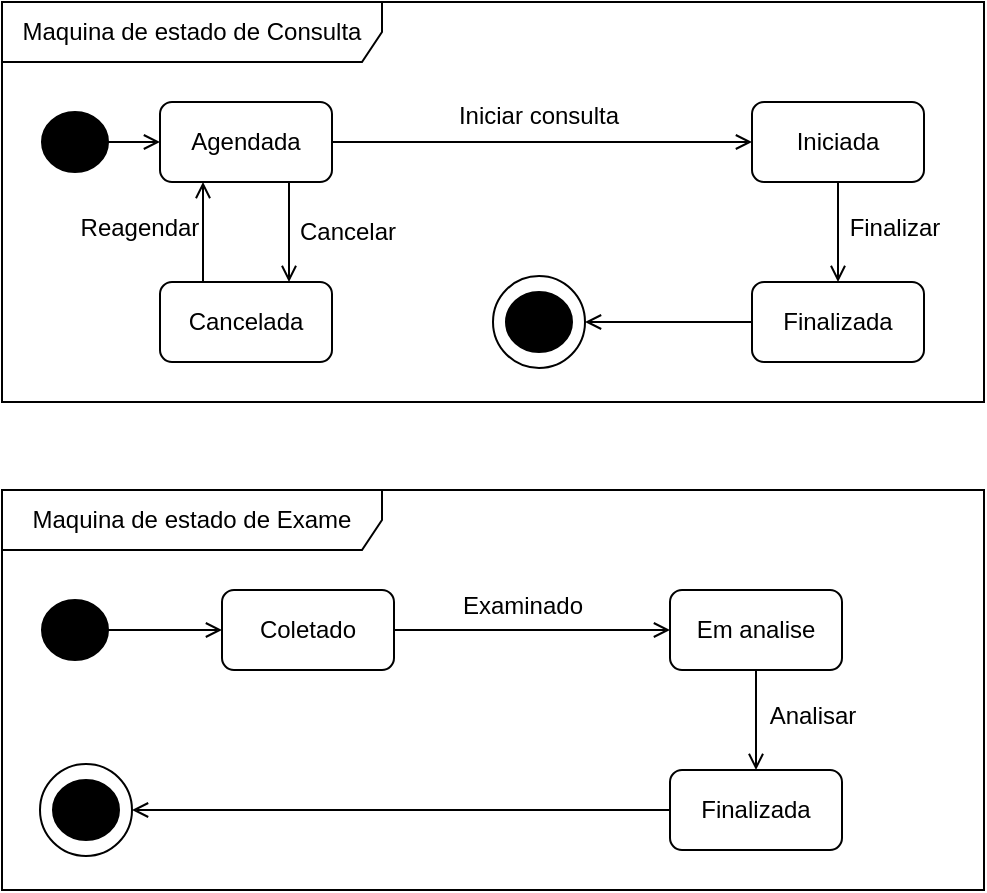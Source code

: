 <mxfile version="21.7.0" type="github">
  <diagram name="Página-1" id="iXf_D6uzkqV6S4iV9w4Z">
    <mxGraphModel dx="2074" dy="792" grid="0" gridSize="10" guides="1" tooltips="1" connect="1" arrows="1" fold="1" page="1" pageScale="1" pageWidth="827" pageHeight="1169" math="0" shadow="0">
      <root>
        <mxCell id="0" />
        <mxCell id="1" parent="0" />
        <mxCell id="0Q-uGqDb0p1iL_2HCWXr-41" value="Maquina de estado de Consulta" style="shape=umlFrame;whiteSpace=wrap;html=1;pointerEvents=0;width=190;height=30;" parent="1" vertex="1">
          <mxGeometry x="90" y="25" width="491" height="200" as="geometry" />
        </mxCell>
        <mxCell id="0Q-uGqDb0p1iL_2HCWXr-42" style="edgeStyle=orthogonalEdgeStyle;rounded=0;orthogonalLoop=1;jettySize=auto;html=1;endArrow=open;endFill=0;" parent="1" source="0Q-uGqDb0p1iL_2HCWXr-44" target="0Q-uGqDb0p1iL_2HCWXr-46" edge="1">
          <mxGeometry relative="1" as="geometry" />
        </mxCell>
        <mxCell id="0Q-uGqDb0p1iL_2HCWXr-55" style="edgeStyle=orthogonalEdgeStyle;rounded=0;orthogonalLoop=1;jettySize=auto;html=1;entryX=0.75;entryY=0;entryDx=0;entryDy=0;endArrow=open;endFill=0;" parent="1" source="0Q-uGqDb0p1iL_2HCWXr-44" target="0Q-uGqDb0p1iL_2HCWXr-48" edge="1">
          <mxGeometry relative="1" as="geometry">
            <Array as="points">
              <mxPoint x="234" y="140" />
            </Array>
          </mxGeometry>
        </mxCell>
        <mxCell id="0Q-uGqDb0p1iL_2HCWXr-44" value="Agendada" style="rounded=1;whiteSpace=wrap;html=1;" parent="1" vertex="1">
          <mxGeometry x="169" y="75" width="86" height="40" as="geometry" />
        </mxCell>
        <mxCell id="0Q-uGqDb0p1iL_2HCWXr-45" style="edgeStyle=orthogonalEdgeStyle;rounded=0;orthogonalLoop=1;jettySize=auto;html=1;endArrow=open;endFill=0;" parent="1" source="0Q-uGqDb0p1iL_2HCWXr-46" target="0Q-uGqDb0p1iL_2HCWXr-47" edge="1">
          <mxGeometry relative="1" as="geometry" />
        </mxCell>
        <mxCell id="0Q-uGqDb0p1iL_2HCWXr-46" value="Iniciada" style="rounded=1;whiteSpace=wrap;html=1;" parent="1" vertex="1">
          <mxGeometry x="465" y="75" width="86" height="40" as="geometry" />
        </mxCell>
        <mxCell id="0Q-uGqDb0p1iL_2HCWXr-60" style="edgeStyle=orthogonalEdgeStyle;rounded=0;orthogonalLoop=1;jettySize=auto;html=1;entryX=1;entryY=0.5;entryDx=0;entryDy=0;endArrow=open;endFill=0;" parent="1" source="0Q-uGqDb0p1iL_2HCWXr-47" target="0Q-uGqDb0p1iL_2HCWXr-58" edge="1">
          <mxGeometry relative="1" as="geometry" />
        </mxCell>
        <mxCell id="0Q-uGqDb0p1iL_2HCWXr-47" value="Finalizada" style="rounded=1;whiteSpace=wrap;html=1;" parent="1" vertex="1">
          <mxGeometry x="465" y="165" width="86" height="40" as="geometry" />
        </mxCell>
        <mxCell id="0Q-uGqDb0p1iL_2HCWXr-54" style="edgeStyle=orthogonalEdgeStyle;rounded=0;orthogonalLoop=1;jettySize=auto;html=1;entryX=0.25;entryY=1;entryDx=0;entryDy=0;endArrow=open;endFill=0;" parent="1" source="0Q-uGqDb0p1iL_2HCWXr-48" target="0Q-uGqDb0p1iL_2HCWXr-44" edge="1">
          <mxGeometry relative="1" as="geometry">
            <Array as="points">
              <mxPoint x="191" y="140" />
            </Array>
          </mxGeometry>
        </mxCell>
        <mxCell id="0Q-uGqDb0p1iL_2HCWXr-48" value="Cancelada" style="rounded=1;whiteSpace=wrap;html=1;" parent="1" vertex="1">
          <mxGeometry x="169" y="165" width="86" height="40" as="geometry" />
        </mxCell>
        <mxCell id="0Q-uGqDb0p1iL_2HCWXr-49" style="edgeStyle=orthogonalEdgeStyle;rounded=0;orthogonalLoop=1;jettySize=auto;html=1;entryX=0;entryY=0.5;entryDx=0;entryDy=0;endArrow=open;endFill=0;" parent="1" source="0Q-uGqDb0p1iL_2HCWXr-50" target="0Q-uGqDb0p1iL_2HCWXr-44" edge="1">
          <mxGeometry relative="1" as="geometry" />
        </mxCell>
        <mxCell id="0Q-uGqDb0p1iL_2HCWXr-50" value="" style="ellipse;whiteSpace=wrap;html=1;rounded=1;fillColor=#000000;" parent="1" vertex="1">
          <mxGeometry x="110" y="80" width="33" height="30" as="geometry" />
        </mxCell>
        <mxCell id="0Q-uGqDb0p1iL_2HCWXr-51" value="Reagendar" style="text;html=1;strokeColor=none;fillColor=none;align=center;verticalAlign=middle;whiteSpace=wrap;rounded=0;" parent="1" vertex="1">
          <mxGeometry x="128" y="128" width="62" height="20" as="geometry" />
        </mxCell>
        <mxCell id="0Q-uGqDb0p1iL_2HCWXr-52" value="Iniciar consulta" style="text;html=1;strokeColor=none;fillColor=none;align=center;verticalAlign=middle;whiteSpace=wrap;rounded=0;" parent="1" vertex="1">
          <mxGeometry x="299.25" y="72" width="118.5" height="20" as="geometry" />
        </mxCell>
        <mxCell id="0Q-uGqDb0p1iL_2HCWXr-53" value="Finalizar" style="text;html=1;strokeColor=none;fillColor=none;align=center;verticalAlign=middle;whiteSpace=wrap;rounded=0;" parent="1" vertex="1">
          <mxGeometry x="506" y="128" width="61" height="20" as="geometry" />
        </mxCell>
        <mxCell id="0Q-uGqDb0p1iL_2HCWXr-57" value="" style="ellipse;whiteSpace=wrap;html=1;rounded=1;fillColor=#000000;" parent="1" vertex="1">
          <mxGeometry x="342" y="170" width="33" height="30" as="geometry" />
        </mxCell>
        <mxCell id="0Q-uGqDb0p1iL_2HCWXr-58" value="" style="ellipse;whiteSpace=wrap;html=1;rounded=1;fillColor=none;" parent="1" vertex="1">
          <mxGeometry x="335.5" y="162" width="46" height="46" as="geometry" />
        </mxCell>
        <mxCell id="0Q-uGqDb0p1iL_2HCWXr-62" value="Cancelar" style="text;html=1;strokeColor=none;fillColor=none;align=center;verticalAlign=middle;whiteSpace=wrap;rounded=0;" parent="1" vertex="1">
          <mxGeometry x="232" y="130" width="62" height="20" as="geometry" />
        </mxCell>
        <mxCell id="hC26Y6BkGLeOCVgvnhSj-1" value="Maquina de estado de Exame" style="shape=umlFrame;whiteSpace=wrap;html=1;pointerEvents=0;width=190;height=30;" vertex="1" parent="1">
          <mxGeometry x="90" y="269" width="491" height="200" as="geometry" />
        </mxCell>
        <mxCell id="hC26Y6BkGLeOCVgvnhSj-2" style="edgeStyle=orthogonalEdgeStyle;rounded=0;orthogonalLoop=1;jettySize=auto;html=1;endArrow=open;endFill=0;" edge="1" parent="1" source="hC26Y6BkGLeOCVgvnhSj-4" target="hC26Y6BkGLeOCVgvnhSj-6">
          <mxGeometry relative="1" as="geometry" />
        </mxCell>
        <mxCell id="hC26Y6BkGLeOCVgvnhSj-4" value="Coletado" style="rounded=1;whiteSpace=wrap;html=1;" vertex="1" parent="1">
          <mxGeometry x="200" y="319" width="86" height="40" as="geometry" />
        </mxCell>
        <mxCell id="hC26Y6BkGLeOCVgvnhSj-5" style="edgeStyle=orthogonalEdgeStyle;rounded=0;orthogonalLoop=1;jettySize=auto;html=1;endArrow=open;endFill=0;" edge="1" parent="1" source="hC26Y6BkGLeOCVgvnhSj-6" target="hC26Y6BkGLeOCVgvnhSj-8">
          <mxGeometry relative="1" as="geometry" />
        </mxCell>
        <mxCell id="hC26Y6BkGLeOCVgvnhSj-6" value="Em analise" style="rounded=1;whiteSpace=wrap;html=1;" vertex="1" parent="1">
          <mxGeometry x="424" y="319" width="86" height="40" as="geometry" />
        </mxCell>
        <mxCell id="hC26Y6BkGLeOCVgvnhSj-7" style="edgeStyle=orthogonalEdgeStyle;rounded=0;orthogonalLoop=1;jettySize=auto;html=1;entryX=1;entryY=0.5;entryDx=0;entryDy=0;endArrow=open;endFill=0;" edge="1" parent="1" source="hC26Y6BkGLeOCVgvnhSj-8" target="hC26Y6BkGLeOCVgvnhSj-17">
          <mxGeometry relative="1" as="geometry" />
        </mxCell>
        <mxCell id="hC26Y6BkGLeOCVgvnhSj-8" value="Finalizada" style="rounded=1;whiteSpace=wrap;html=1;" vertex="1" parent="1">
          <mxGeometry x="424" y="409" width="86" height="40" as="geometry" />
        </mxCell>
        <mxCell id="hC26Y6BkGLeOCVgvnhSj-11" style="edgeStyle=orthogonalEdgeStyle;rounded=0;orthogonalLoop=1;jettySize=auto;html=1;entryX=0;entryY=0.5;entryDx=0;entryDy=0;endArrow=open;endFill=0;" edge="1" parent="1" source="hC26Y6BkGLeOCVgvnhSj-12" target="hC26Y6BkGLeOCVgvnhSj-4">
          <mxGeometry relative="1" as="geometry" />
        </mxCell>
        <mxCell id="hC26Y6BkGLeOCVgvnhSj-12" value="" style="ellipse;whiteSpace=wrap;html=1;rounded=1;fillColor=#000000;" vertex="1" parent="1">
          <mxGeometry x="110" y="324" width="33" height="30" as="geometry" />
        </mxCell>
        <mxCell id="hC26Y6BkGLeOCVgvnhSj-14" value="Examinado" style="text;html=1;strokeColor=none;fillColor=none;align=center;verticalAlign=middle;whiteSpace=wrap;rounded=0;" vertex="1" parent="1">
          <mxGeometry x="291" y="317" width="118.5" height="20" as="geometry" />
        </mxCell>
        <mxCell id="hC26Y6BkGLeOCVgvnhSj-15" value="Analisar" style="text;html=1;strokeColor=none;fillColor=none;align=center;verticalAlign=middle;whiteSpace=wrap;rounded=0;" vertex="1" parent="1">
          <mxGeometry x="465" y="372" width="61" height="20" as="geometry" />
        </mxCell>
        <mxCell id="hC26Y6BkGLeOCVgvnhSj-20" value="" style="group" vertex="1" connectable="0" parent="1">
          <mxGeometry x="109" y="406" width="46" height="46" as="geometry" />
        </mxCell>
        <mxCell id="hC26Y6BkGLeOCVgvnhSj-17" value="" style="ellipse;whiteSpace=wrap;html=1;rounded=1;fillColor=none;" vertex="1" parent="hC26Y6BkGLeOCVgvnhSj-20">
          <mxGeometry width="46" height="46" as="geometry" />
        </mxCell>
        <mxCell id="hC26Y6BkGLeOCVgvnhSj-16" value="" style="ellipse;whiteSpace=wrap;html=1;rounded=1;fillColor=#000000;" vertex="1" parent="hC26Y6BkGLeOCVgvnhSj-20">
          <mxGeometry x="6.5" y="8" width="33" height="30" as="geometry" />
        </mxCell>
      </root>
    </mxGraphModel>
  </diagram>
</mxfile>
